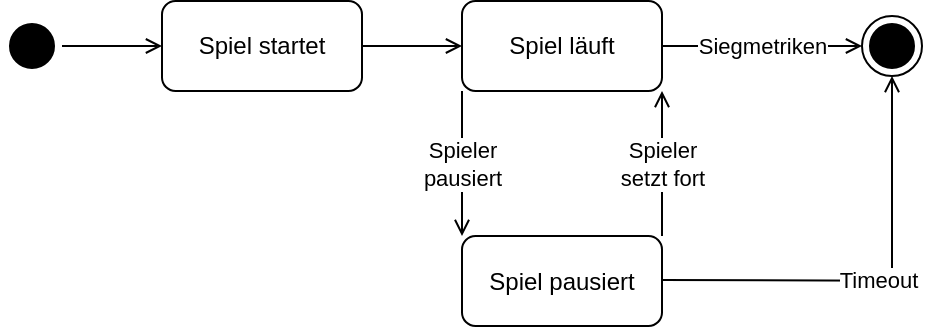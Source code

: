 <mxfile version="16.5.3" type="device"><diagram id="oyIxFfFOTjBLMS2gq7QX" name="Page-1"><mxGraphModel dx="450" dy="307" grid="1" gridSize="10" guides="1" tooltips="1" connect="1" arrows="1" fold="1" page="1" pageScale="1" pageWidth="827" pageHeight="200" math="0" shadow="0"><root><mxCell id="0"/><mxCell id="1" parent="0"/><mxCell id="0NWqTb9ef_7ffnHlF7jo-42" value="Siegmetriken" style="edgeStyle=orthogonalEdgeStyle;rounded=0;orthogonalLoop=1;jettySize=auto;html=1;entryX=0;entryY=0.5;entryDx=0;entryDy=0;endArrow=open;endFill=0;endSize=6;strokeColor=default;" parent="1" edge="1"><mxGeometry relative="1" as="geometry"><mxPoint x="490.0" y="35.0" as="sourcePoint"/><mxPoint x="590" y="35.0" as="targetPoint"/></mxGeometry></mxCell><mxCell id="0NWqTb9ef_7ffnHlF7jo-1" value="" style="ellipse;html=1;shape=startState;fillColor=#000000;strokeColor=default;" parent="1" vertex="1"><mxGeometry x="160" y="20" width="30" height="30" as="geometry"/></mxCell><mxCell id="0NWqTb9ef_7ffnHlF7jo-2" value="" style="edgeStyle=orthogonalEdgeStyle;html=1;verticalAlign=bottom;endArrow=open;endSize=6;strokeColor=default;rounded=0;endFill=0;" parent="1" source="0NWqTb9ef_7ffnHlF7jo-1" target="0NWqTb9ef_7ffnHlF7jo-3" edge="1"><mxGeometry relative="1" as="geometry"><mxPoint x="290" y="140.5" as="targetPoint"/></mxGeometry></mxCell><mxCell id="0NWqTb9ef_7ffnHlF7jo-23" style="edgeStyle=orthogonalEdgeStyle;rounded=0;orthogonalLoop=1;jettySize=auto;html=1;entryX=0;entryY=0.5;entryDx=0;entryDy=0;endArrow=open;endFill=0;endSize=6;strokeColor=default;" parent="1" source="0NWqTb9ef_7ffnHlF7jo-3" target="0NWqTb9ef_7ffnHlF7jo-22" edge="1"><mxGeometry relative="1" as="geometry"/></mxCell><mxCell id="0NWqTb9ef_7ffnHlF7jo-3" value="Spiel startet" style="rounded=1;whiteSpace=wrap;html=1;strokeColor=default;" parent="1" vertex="1"><mxGeometry x="240" y="12.5" width="100" height="45" as="geometry"/></mxCell><mxCell id="0NWqTb9ef_7ffnHlF7jo-49" value="&lt;div&gt;Spieler&lt;/div&gt;&lt;div&gt;pausiert&lt;br&gt;&lt;/div&gt;" style="edgeStyle=orthogonalEdgeStyle;rounded=0;orthogonalLoop=1;jettySize=auto;html=1;entryX=0;entryY=0;entryDx=0;entryDy=0;endArrow=open;endFill=0;endSize=6;strokeColor=default;exitX=0;exitY=1;exitDx=0;exitDy=0;" parent="1" source="0NWqTb9ef_7ffnHlF7jo-22" target="0NWqTb9ef_7ffnHlF7jo-48" edge="1"><mxGeometry relative="1" as="geometry"><Array as="points"><mxPoint x="390" y="80"/><mxPoint x="390" y="80"/></Array></mxGeometry></mxCell><mxCell id="0NWqTb9ef_7ffnHlF7jo-22" value="Spiel läuft" style="rounded=1;whiteSpace=wrap;html=1;strokeColor=default;" parent="1" vertex="1"><mxGeometry x="390" y="12.5" width="100" height="45" as="geometry"/></mxCell><mxCell id="0NWqTb9ef_7ffnHlF7jo-44" value="" style="ellipse;html=1;shape=endState;fillColor=#000000;strokeColor=default;" parent="1" vertex="1"><mxGeometry x="590" y="20" width="30" height="30" as="geometry"/></mxCell><mxCell id="0NWqTb9ef_7ffnHlF7jo-50" value="&lt;div&gt;Spieler&lt;/div&gt;&lt;div&gt;setzt fort&lt;br&gt;&lt;/div&gt;" style="edgeStyle=orthogonalEdgeStyle;rounded=0;orthogonalLoop=1;jettySize=auto;html=1;exitX=1;exitY=0;exitDx=0;exitDy=0;entryX=1;entryY=1;entryDx=0;entryDy=0;endArrow=open;endFill=0;endSize=6;strokeColor=default;" parent="1" source="0NWqTb9ef_7ffnHlF7jo-48" target="0NWqTb9ef_7ffnHlF7jo-22" edge="1"><mxGeometry relative="1" as="geometry"/></mxCell><mxCell id="0NWqTb9ef_7ffnHlF7jo-48" value="Spiel pausiert" style="rounded=1;whiteSpace=wrap;html=1;strokeColor=default;" parent="1" vertex="1"><mxGeometry x="390" y="130" width="100" height="45" as="geometry"/></mxCell><mxCell id="0NWqTb9ef_7ffnHlF7jo-52" value="Timeout" style="edgeStyle=orthogonalEdgeStyle;rounded=0;orthogonalLoop=1;jettySize=auto;html=1;entryX=0.5;entryY=1;entryDx=0;entryDy=0;endArrow=open;endFill=0;endSize=6;strokeColor=default;" parent="1" edge="1" target="0NWqTb9ef_7ffnHlF7jo-44"><mxGeometry relative="1" as="geometry"><mxPoint x="490.0" y="151.94" as="sourcePoint"/><mxPoint x="590" y="151.94" as="targetPoint"/></mxGeometry></mxCell></root></mxGraphModel></diagram></mxfile>
